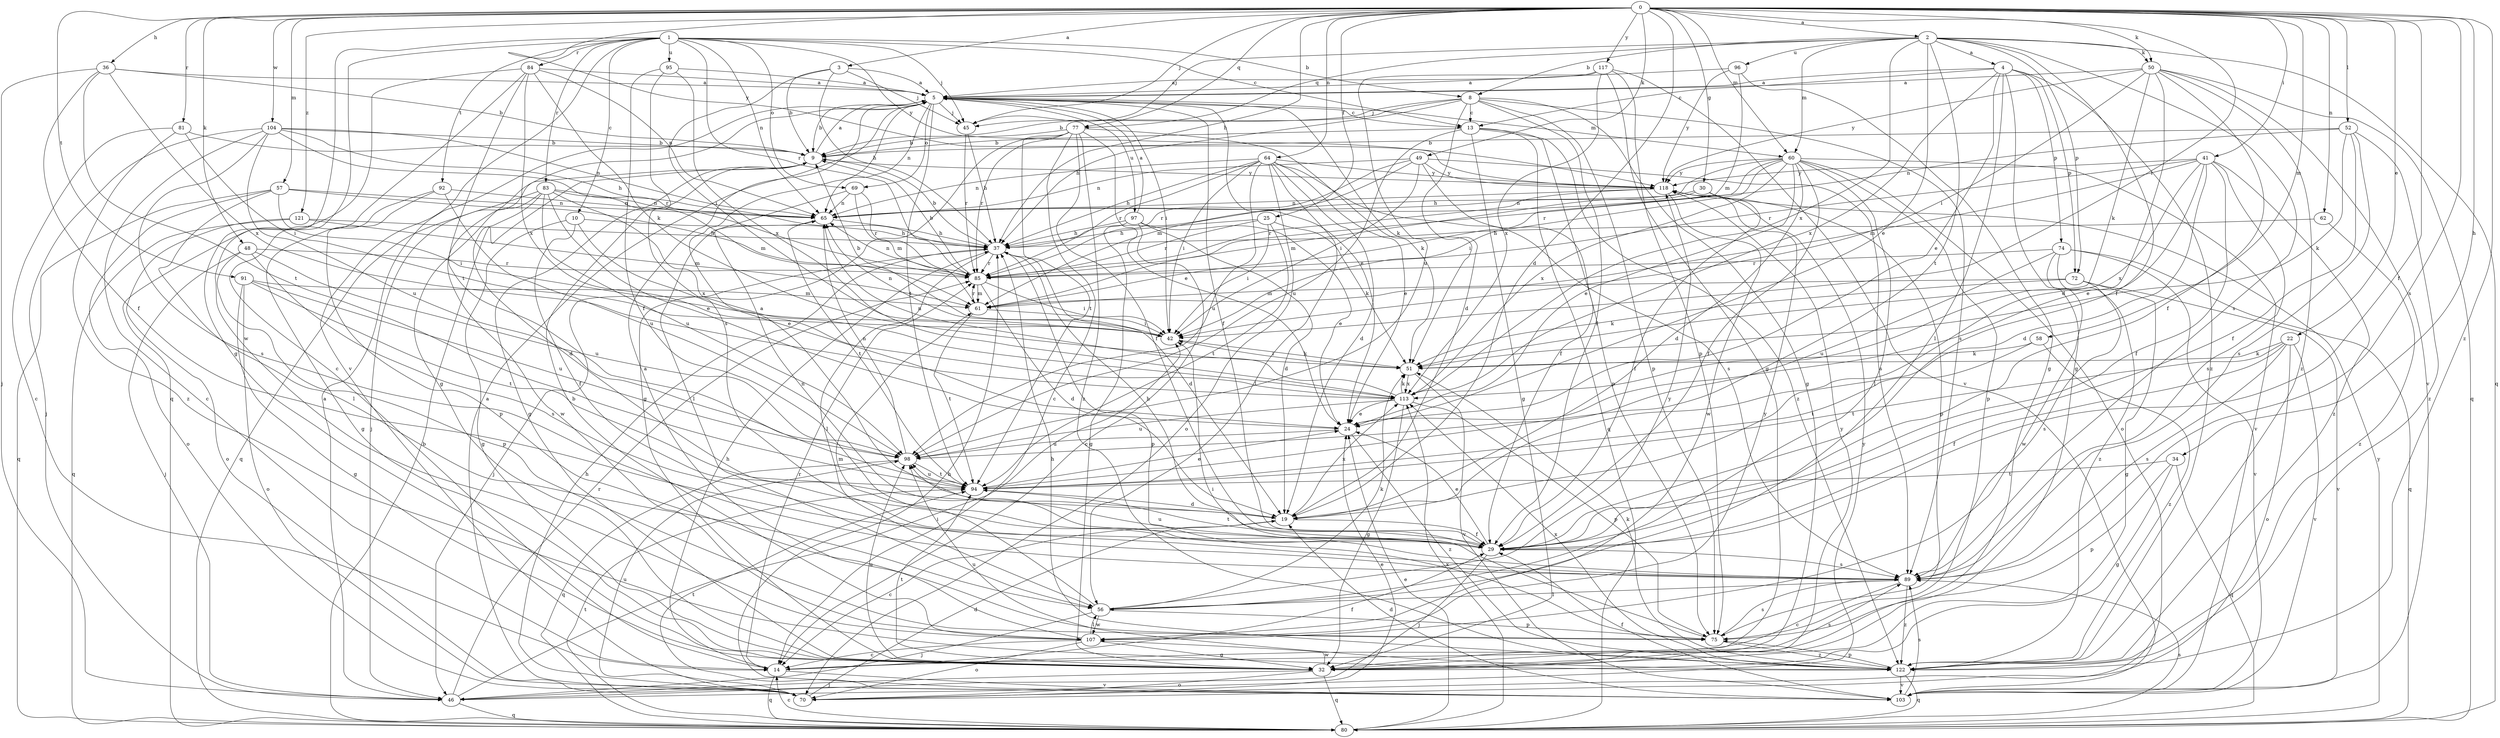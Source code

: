 strict digraph  {
0;
1;
2;
3;
4;
5;
8;
9;
10;
13;
14;
19;
22;
24;
25;
29;
30;
32;
34;
36;
37;
41;
42;
45;
46;
48;
49;
50;
51;
52;
56;
57;
58;
60;
61;
62;
64;
65;
69;
70;
72;
74;
75;
77;
80;
81;
83;
84;
85;
89;
91;
92;
94;
95;
96;
97;
98;
103;
104;
107;
113;
117;
118;
121;
122;
0 -> 2  [label=a];
0 -> 3  [label=a];
0 -> 19  [label=d];
0 -> 22  [label=e];
0 -> 25  [label=f];
0 -> 29  [label=f];
0 -> 30  [label=g];
0 -> 34  [label=h];
0 -> 36  [label=h];
0 -> 37  [label=h];
0 -> 41  [label=i];
0 -> 42  [label=i];
0 -> 45  [label=j];
0 -> 48  [label=k];
0 -> 49  [label=k];
0 -> 50  [label=k];
0 -> 52  [label=l];
0 -> 57  [label=m];
0 -> 58  [label=m];
0 -> 60  [label=m];
0 -> 62  [label=n];
0 -> 64  [label=n];
0 -> 77  [label=q];
0 -> 81  [label=r];
0 -> 89  [label=s];
0 -> 91  [label=t];
0 -> 104  [label=w];
0 -> 117  [label=y];
0 -> 118  [label=y];
0 -> 121  [label=z];
0 -> 122  [label=z];
1 -> 8  [label=b];
1 -> 10  [label=c];
1 -> 13  [label=c];
1 -> 32  [label=g];
1 -> 45  [label=j];
1 -> 65  [label=n];
1 -> 69  [label=o];
1 -> 83  [label=r];
1 -> 84  [label=r];
1 -> 85  [label=r];
1 -> 92  [label=t];
1 -> 95  [label=u];
1 -> 103  [label=v];
1 -> 107  [label=w];
1 -> 118  [label=y];
2 -> 4  [label=a];
2 -> 8  [label=b];
2 -> 24  [label=e];
2 -> 29  [label=f];
2 -> 45  [label=j];
2 -> 50  [label=k];
2 -> 60  [label=m];
2 -> 72  [label=p];
2 -> 77  [label=q];
2 -> 80  [label=q];
2 -> 89  [label=s];
2 -> 94  [label=t];
2 -> 96  [label=u];
2 -> 113  [label=x];
3 -> 5  [label=a];
3 -> 9  [label=b];
3 -> 37  [label=h];
3 -> 42  [label=i];
3 -> 45  [label=j];
4 -> 5  [label=a];
4 -> 13  [label=c];
4 -> 24  [label=e];
4 -> 32  [label=g];
4 -> 56  [label=l];
4 -> 72  [label=p];
4 -> 74  [label=p];
4 -> 113  [label=x];
4 -> 122  [label=z];
5 -> 9  [label=b];
5 -> 13  [label=c];
5 -> 24  [label=e];
5 -> 29  [label=f];
5 -> 32  [label=g];
5 -> 42  [label=i];
5 -> 45  [label=j];
5 -> 51  [label=k];
5 -> 60  [label=m];
5 -> 65  [label=n];
5 -> 69  [label=o];
5 -> 94  [label=t];
5 -> 97  [label=u];
8 -> 9  [label=b];
8 -> 13  [label=c];
8 -> 19  [label=d];
8 -> 29  [label=f];
8 -> 32  [label=g];
8 -> 37  [label=h];
8 -> 45  [label=j];
8 -> 75  [label=p];
8 -> 89  [label=s];
9 -> 5  [label=a];
9 -> 32  [label=g];
9 -> 46  [label=j];
9 -> 118  [label=y];
10 -> 24  [label=e];
10 -> 29  [label=f];
10 -> 32  [label=g];
10 -> 37  [label=h];
13 -> 9  [label=b];
13 -> 32  [label=g];
13 -> 75  [label=p];
13 -> 80  [label=q];
13 -> 98  [label=u];
13 -> 122  [label=z];
14 -> 29  [label=f];
14 -> 37  [label=h];
14 -> 80  [label=q];
14 -> 85  [label=r];
14 -> 89  [label=s];
14 -> 103  [label=v];
19 -> 5  [label=a];
19 -> 14  [label=c];
19 -> 29  [label=f];
19 -> 113  [label=x];
22 -> 29  [label=f];
22 -> 51  [label=k];
22 -> 70  [label=o];
22 -> 89  [label=s];
22 -> 94  [label=t];
22 -> 103  [label=v];
24 -> 98  [label=u];
24 -> 122  [label=z];
25 -> 37  [label=h];
25 -> 42  [label=i];
25 -> 51  [label=k];
25 -> 85  [label=r];
25 -> 94  [label=t];
29 -> 24  [label=e];
29 -> 37  [label=h];
29 -> 46  [label=j];
29 -> 65  [label=n];
29 -> 89  [label=s];
29 -> 94  [label=t];
30 -> 29  [label=f];
30 -> 61  [label=m];
30 -> 65  [label=n];
30 -> 75  [label=p];
32 -> 46  [label=j];
32 -> 70  [label=o];
32 -> 80  [label=q];
32 -> 94  [label=t];
32 -> 98  [label=u];
32 -> 107  [label=w];
32 -> 118  [label=y];
34 -> 32  [label=g];
34 -> 75  [label=p];
34 -> 80  [label=q];
34 -> 94  [label=t];
36 -> 5  [label=a];
36 -> 9  [label=b];
36 -> 29  [label=f];
36 -> 46  [label=j];
36 -> 94  [label=t];
36 -> 113  [label=x];
37 -> 9  [label=b];
37 -> 19  [label=d];
37 -> 46  [label=j];
37 -> 56  [label=l];
37 -> 75  [label=p];
37 -> 85  [label=r];
41 -> 19  [label=d];
41 -> 24  [label=e];
41 -> 29  [label=f];
41 -> 61  [label=m];
41 -> 85  [label=r];
41 -> 89  [label=s];
41 -> 113  [label=x];
41 -> 118  [label=y];
41 -> 122  [label=z];
42 -> 9  [label=b];
42 -> 51  [label=k];
42 -> 65  [label=n];
45 -> 37  [label=h];
45 -> 85  [label=r];
46 -> 5  [label=a];
46 -> 42  [label=i];
46 -> 80  [label=q];
46 -> 85  [label=r];
46 -> 118  [label=y];
48 -> 46  [label=j];
48 -> 75  [label=p];
48 -> 85  [label=r];
48 -> 89  [label=s];
48 -> 98  [label=u];
49 -> 29  [label=f];
49 -> 42  [label=i];
49 -> 61  [label=m];
49 -> 65  [label=n];
49 -> 85  [label=r];
49 -> 89  [label=s];
49 -> 118  [label=y];
50 -> 5  [label=a];
50 -> 19  [label=d];
50 -> 29  [label=f];
50 -> 42  [label=i];
50 -> 51  [label=k];
50 -> 80  [label=q];
50 -> 103  [label=v];
50 -> 118  [label=y];
50 -> 122  [label=z];
51 -> 42  [label=i];
51 -> 103  [label=v];
51 -> 113  [label=x];
52 -> 9  [label=b];
52 -> 29  [label=f];
52 -> 51  [label=k];
52 -> 65  [label=n];
52 -> 89  [label=s];
52 -> 122  [label=z];
56 -> 46  [label=j];
56 -> 51  [label=k];
56 -> 61  [label=m];
56 -> 75  [label=p];
56 -> 107  [label=w];
56 -> 118  [label=y];
57 -> 42  [label=i];
57 -> 56  [label=l];
57 -> 65  [label=n];
57 -> 70  [label=o];
57 -> 80  [label=q];
57 -> 85  [label=r];
58 -> 51  [label=k];
58 -> 94  [label=t];
58 -> 122  [label=z];
60 -> 19  [label=d];
60 -> 24  [label=e];
60 -> 29  [label=f];
60 -> 37  [label=h];
60 -> 42  [label=i];
60 -> 56  [label=l];
60 -> 70  [label=o];
60 -> 75  [label=p];
60 -> 85  [label=r];
60 -> 103  [label=v];
60 -> 113  [label=x];
60 -> 118  [label=y];
61 -> 42  [label=i];
61 -> 85  [label=r];
61 -> 94  [label=t];
62 -> 37  [label=h];
62 -> 122  [label=z];
64 -> 19  [label=d];
64 -> 24  [label=e];
64 -> 37  [label=h];
64 -> 42  [label=i];
64 -> 56  [label=l];
64 -> 65  [label=n];
64 -> 70  [label=o];
64 -> 85  [label=r];
64 -> 89  [label=s];
64 -> 98  [label=u];
64 -> 118  [label=y];
65 -> 37  [label=h];
65 -> 94  [label=t];
69 -> 56  [label=l];
69 -> 61  [label=m];
69 -> 65  [label=n];
69 -> 85  [label=r];
70 -> 5  [label=a];
70 -> 19  [label=d];
70 -> 24  [label=e];
70 -> 37  [label=h];
70 -> 98  [label=u];
72 -> 32  [label=g];
72 -> 51  [label=k];
72 -> 61  [label=m];
72 -> 89  [label=s];
72 -> 103  [label=v];
74 -> 80  [label=q];
74 -> 85  [label=r];
74 -> 98  [label=u];
74 -> 103  [label=v];
74 -> 107  [label=w];
74 -> 122  [label=z];
75 -> 42  [label=i];
75 -> 89  [label=s];
75 -> 122  [label=z];
77 -> 9  [label=b];
77 -> 14  [label=c];
77 -> 24  [label=e];
77 -> 29  [label=f];
77 -> 32  [label=g];
77 -> 51  [label=k];
77 -> 85  [label=r];
77 -> 94  [label=t];
77 -> 122  [label=z];
80 -> 9  [label=b];
80 -> 14  [label=c];
80 -> 24  [label=e];
80 -> 89  [label=s];
80 -> 94  [label=t];
80 -> 113  [label=x];
80 -> 118  [label=y];
81 -> 9  [label=b];
81 -> 14  [label=c];
81 -> 42  [label=i];
81 -> 122  [label=z];
83 -> 19  [label=d];
83 -> 24  [label=e];
83 -> 61  [label=m];
83 -> 65  [label=n];
83 -> 80  [label=q];
83 -> 98  [label=u];
83 -> 107  [label=w];
83 -> 113  [label=x];
84 -> 5  [label=a];
84 -> 14  [label=c];
84 -> 51  [label=k];
84 -> 65  [label=n];
84 -> 80  [label=q];
84 -> 94  [label=t];
84 -> 113  [label=x];
85 -> 9  [label=b];
85 -> 19  [label=d];
85 -> 42  [label=i];
85 -> 61  [label=m];
85 -> 65  [label=n];
89 -> 14  [label=c];
89 -> 56  [label=l];
89 -> 98  [label=u];
89 -> 122  [label=z];
91 -> 32  [label=g];
91 -> 61  [label=m];
91 -> 70  [label=o];
91 -> 94  [label=t];
91 -> 98  [label=u];
92 -> 32  [label=g];
92 -> 65  [label=n];
92 -> 75  [label=p];
92 -> 98  [label=u];
94 -> 19  [label=d];
94 -> 24  [label=e];
94 -> 98  [label=u];
95 -> 5  [label=a];
95 -> 29  [label=f];
95 -> 89  [label=s];
95 -> 113  [label=x];
96 -> 5  [label=a];
96 -> 32  [label=g];
96 -> 61  [label=m];
96 -> 118  [label=y];
97 -> 5  [label=a];
97 -> 14  [label=c];
97 -> 19  [label=d];
97 -> 24  [label=e];
97 -> 32  [label=g];
97 -> 37  [label=h];
98 -> 65  [label=n];
98 -> 80  [label=q];
98 -> 94  [label=t];
103 -> 19  [label=d];
103 -> 29  [label=f];
103 -> 37  [label=h];
103 -> 89  [label=s];
103 -> 94  [label=t];
104 -> 9  [label=b];
104 -> 14  [label=c];
104 -> 37  [label=h];
104 -> 46  [label=j];
104 -> 65  [label=n];
104 -> 85  [label=r];
104 -> 89  [label=s];
104 -> 98  [label=u];
107 -> 5  [label=a];
107 -> 9  [label=b];
107 -> 14  [label=c];
107 -> 32  [label=g];
107 -> 56  [label=l];
107 -> 70  [label=o];
107 -> 118  [label=y];
113 -> 24  [label=e];
113 -> 32  [label=g];
113 -> 51  [label=k];
113 -> 65  [label=n];
113 -> 75  [label=p];
113 -> 98  [label=u];
117 -> 5  [label=a];
117 -> 32  [label=g];
117 -> 75  [label=p];
117 -> 98  [label=u];
117 -> 103  [label=v];
117 -> 113  [label=x];
118 -> 65  [label=n];
118 -> 85  [label=r];
118 -> 107  [label=w];
121 -> 37  [label=h];
121 -> 61  [label=m];
121 -> 70  [label=o];
121 -> 80  [label=q];
122 -> 37  [label=h];
122 -> 51  [label=k];
122 -> 75  [label=p];
122 -> 80  [label=q];
122 -> 98  [label=u];
122 -> 103  [label=v];
122 -> 113  [label=x];
}
